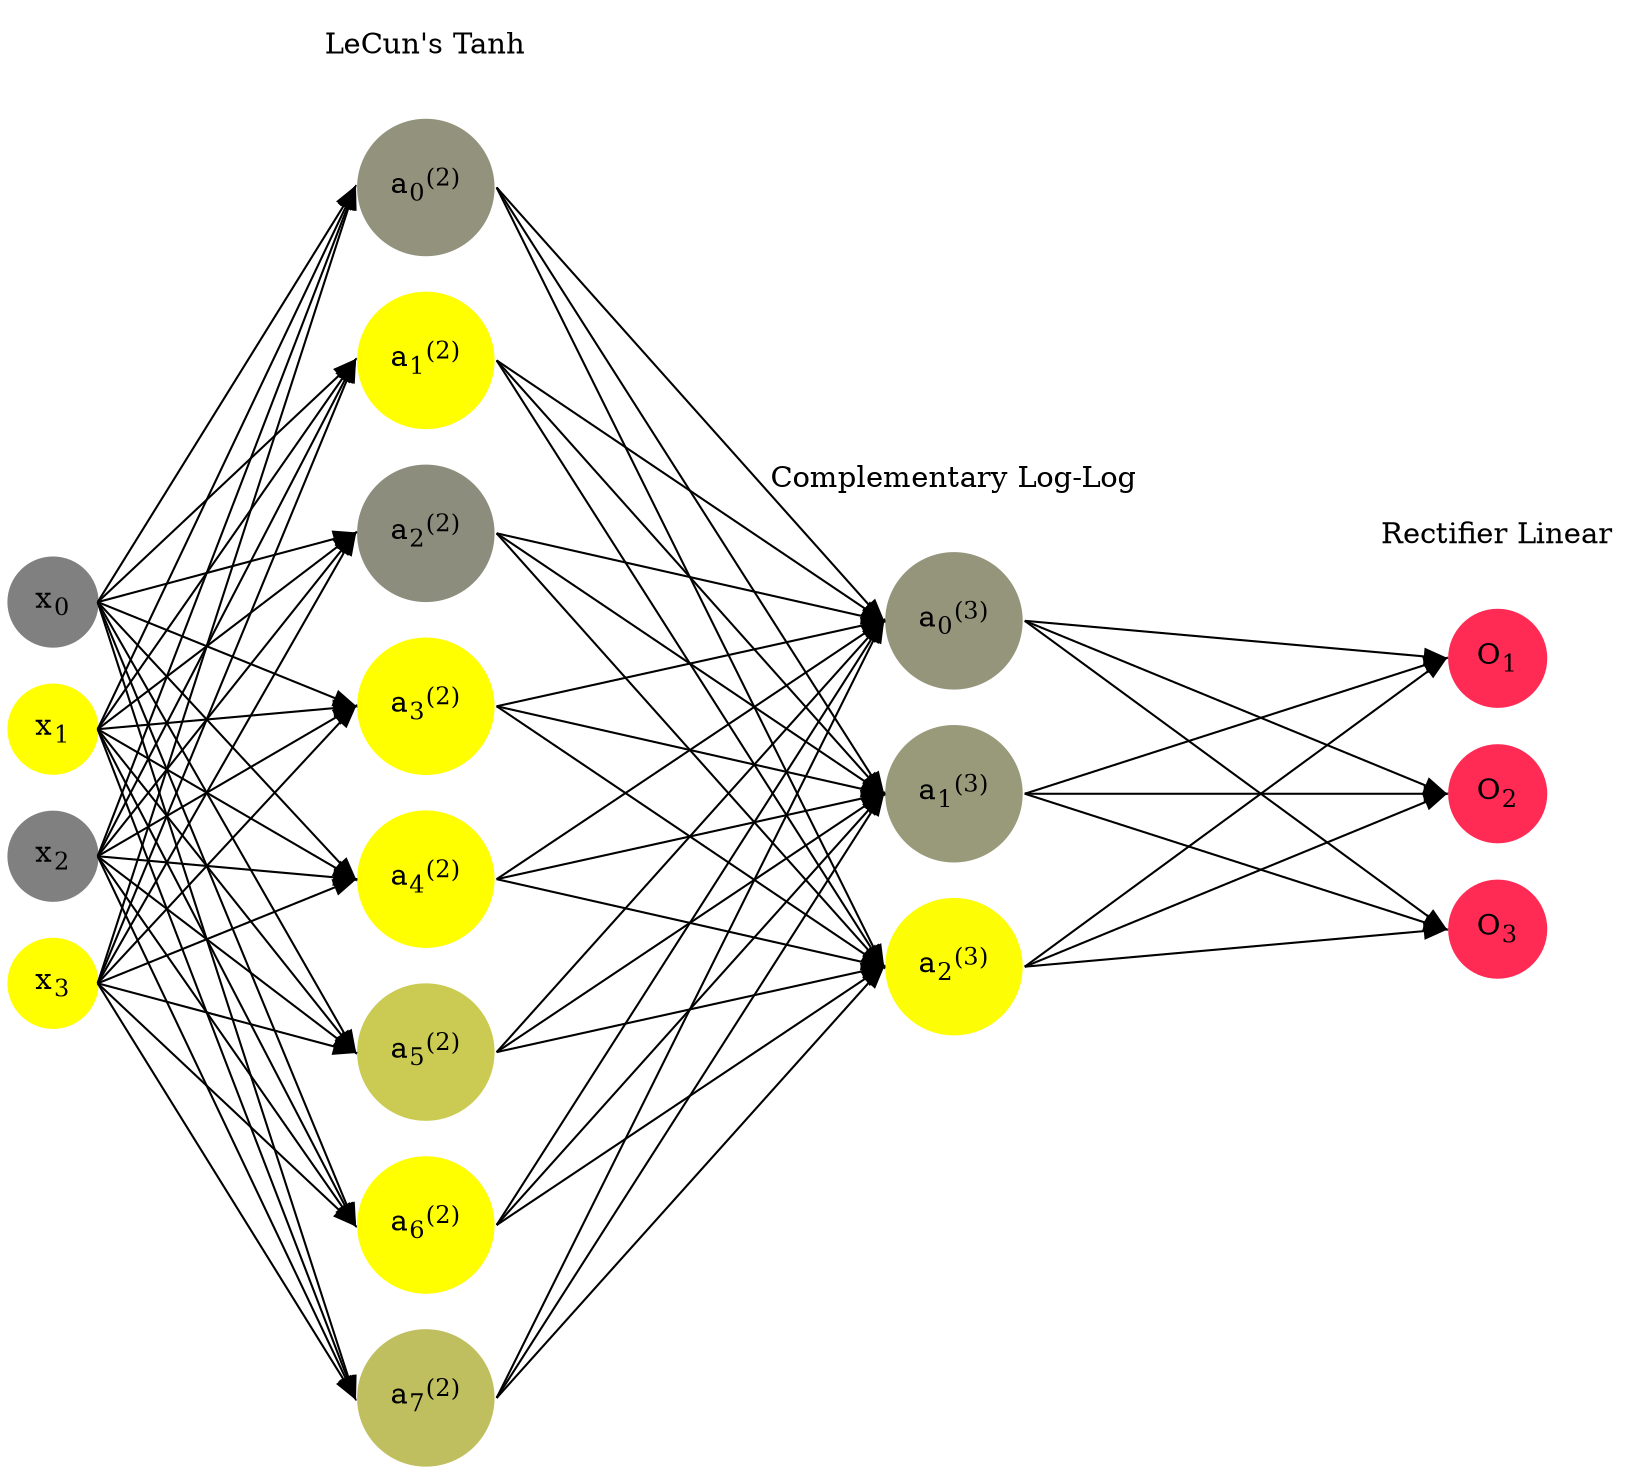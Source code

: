 digraph G {
	rankdir = LR;
	splines=false;
	edge[style=invis];
	ranksep= 1.4;
	{
	node [shape=circle, color="0.1667, 0.0, 0.5", style=filled, fillcolor="0.1667, 0.0, 0.5"];
	x0 [label=<x<sub>0</sub>>];
	}
	{
	node [shape=circle, color="0.1667, 1.0, 1.0", style=filled, fillcolor="0.1667, 1.0, 1.0"];
	x1 [label=<x<sub>1</sub>>];
	}
	{
	node [shape=circle, color="0.1667, 0.0, 0.5", style=filled, fillcolor="0.1667, 0.0, 0.5"];
	x2 [label=<x<sub>2</sub>>];
	}
	{
	node [shape=circle, color="0.1667, 1.0, 1.0", style=filled, fillcolor="0.1667, 1.0, 1.0"];
	x3 [label=<x<sub>3</sub>>];
	}
	{
	node [shape=circle, color="0.1667, 0.142291, 0.571146", style=filled, fillcolor="0.1667, 0.142291, 0.571146"];
	a02 [label=<a<sub>0</sub><sup>(2)</sup>>];
	}
	{
	node [shape=circle, color="0.1667, 1.078953, 1.039476", style=filled, fillcolor="0.1667, 1.078953, 1.039476"];
	a12 [label=<a<sub>1</sub><sup>(2)</sup>>];
	}
	{
	node [shape=circle, color="0.1667, 0.108686, 0.554343", style=filled, fillcolor="0.1667, 0.108686, 0.554343"];
	a22 [label=<a<sub>2</sub><sup>(2)</sup>>];
	}
	{
	node [shape=circle, color="0.1667, 1.432680, 1.216340", style=filled, fillcolor="0.1667, 1.432680, 1.216340"];
	a32 [label=<a<sub>3</sub><sup>(2)</sup>>];
	}
	{
	node [shape=circle, color="0.1667, 1.330840, 1.165420", style=filled, fillcolor="0.1667, 1.330840, 1.165420"];
	a42 [label=<a<sub>4</sub><sup>(2)</sup>>];
	}
	{
	node [shape=circle, color="0.1667, 0.586466, 0.793233", style=filled, fillcolor="0.1667, 0.586466, 0.793233"];
	a52 [label=<a<sub>5</sub><sup>(2)</sup>>];
	}
	{
	node [shape=circle, color="0.1667, 1.332192, 1.166096", style=filled, fillcolor="0.1667, 1.332192, 1.166096"];
	a62 [label=<a<sub>6</sub><sup>(2)</sup>>];
	}
	{
	node [shape=circle, color="0.1667, 0.495898, 0.747949", style=filled, fillcolor="0.1667, 0.495898, 0.747949"];
	a72 [label=<a<sub>7</sub><sup>(2)</sup>>];
	}
	{
	node [shape=circle, color="0.1667, 0.168440, 0.584220", style=filled, fillcolor="0.1667, 0.168440, 0.584220"];
	a03 [label=<a<sub>0</sub><sup>(3)</sup>>];
	}
	{
	node [shape=circle, color="0.1667, 0.203158, 0.601579", style=filled, fillcolor="0.1667, 0.203158, 0.601579"];
	a13 [label=<a<sub>1</sub><sup>(3)</sup>>];
	}
	{
	node [shape=circle, color="0.1667, 0.980058, 0.990029", style=filled, fillcolor="0.1667, 0.980058, 0.990029"];
	a23 [label=<a<sub>2</sub><sup>(3)</sup>>];
	}
	{
	node [shape=circle, color="0.9667, 0.83, 1.0", style=filled, fillcolor="0.9667, 0.83, 1.0"];
	O1 [label=<O<sub>1</sub>>];
	}
	{
	node [shape=circle, color="0.9667, 0.83, 1.0", style=filled, fillcolor="0.9667, 0.83, 1.0"];
	O2 [label=<O<sub>2</sub>>];
	}
	{
	node [shape=circle, color="0.9667, 0.83, 1.0", style=filled, fillcolor="0.9667, 0.83, 1.0"];
	O3 [label=<O<sub>3</sub>>];
	}
	{
	rank=same;
	x0->x1->x2->x3;
	}
	{
	rank=same;
	a02->a12->a22->a32->a42->a52->a62->a72;
	}
	{
	rank=same;
	a03->a13->a23;
	}
	{
	rank=same;
	O1->O2->O3;
	}
	l1 [shape=plaintext,label="LeCun's Tanh"];
	l1->a02;
	{rank=same; l1;a02};
	l2 [shape=plaintext,label="Complementary Log-Log"];
	l2->a03;
	{rank=same; l2;a03};
	l3 [shape=plaintext,label="Rectifier Linear"];
	l3->O1;
	{rank=same; l3;O1};
edge[style=solid, tailport=e, headport=w];
	{x0;x1;x2;x3} -> {a02;a12;a22;a32;a42;a52;a62;a72};
	{a02;a12;a22;a32;a42;a52;a62;a72} -> {a03;a13;a23};
	{a03;a13;a23} -> {O1,O2,O3};
}